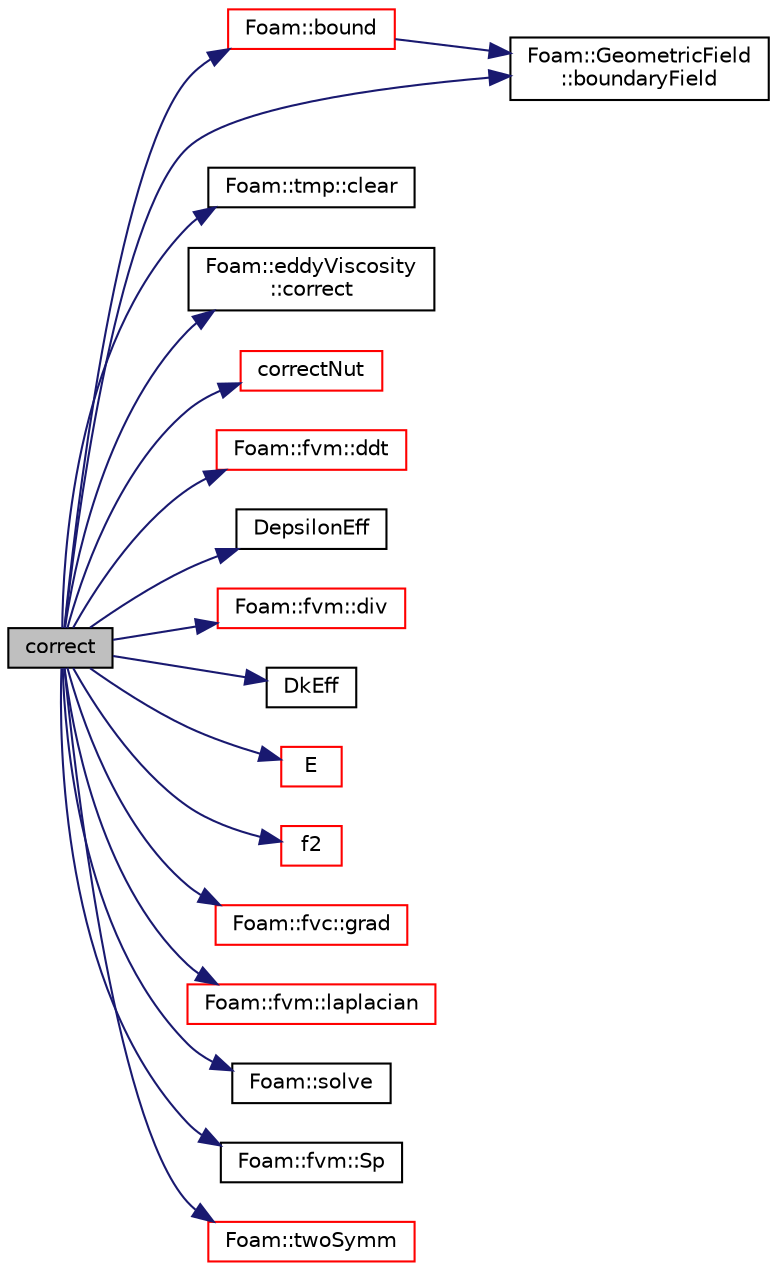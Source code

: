 digraph "correct"
{
  bgcolor="transparent";
  edge [fontname="Helvetica",fontsize="10",labelfontname="Helvetica",labelfontsize="10"];
  node [fontname="Helvetica",fontsize="10",shape=record];
  rankdir="LR";
  Node1 [label="correct",height=0.2,width=0.4,color="black", fillcolor="grey75", style="filled", fontcolor="black"];
  Node1 -> Node2 [color="midnightblue",fontsize="10",style="solid",fontname="Helvetica"];
  Node2 [label="Foam::bound",height=0.2,width=0.4,color="red",URL="$a10725.html#a334b2a2d0ce7997d360f7a018174a077",tooltip="Bound the given scalar field if it has gone unbounded. "];
  Node2 -> Node3 [color="midnightblue",fontsize="10",style="solid",fontname="Helvetica"];
  Node3 [label="Foam::GeometricField\l::boundaryField",height=0.2,width=0.4,color="black",URL="$a00921.html#a3c6c1a789b48ea0c5e8bff64f9c14f2d",tooltip="Return reference to GeometricBoundaryField. "];
  Node1 -> Node3 [color="midnightblue",fontsize="10",style="solid",fontname="Helvetica"];
  Node1 -> Node4 [color="midnightblue",fontsize="10",style="solid",fontname="Helvetica"];
  Node4 [label="Foam::tmp::clear",height=0.2,width=0.4,color="black",URL="$a02618.html#a5b0c20bea8c40bf73b3160cb1e0da350",tooltip="If object pointer points to valid object: "];
  Node1 -> Node5 [color="midnightblue",fontsize="10",style="solid",fontname="Helvetica"];
  Node5 [label="Foam::eddyViscosity\l::correct",height=0.2,width=0.4,color="black",URL="$a00611.html#aa4d8a8ca44f2b13f84ba64733f6e0252",tooltip="Solve the turbulence equations and correct the turbulence viscosity. "];
  Node1 -> Node6 [color="midnightblue",fontsize="10",style="solid",fontname="Helvetica"];
  Node6 [label="correctNut",height=0.2,width=0.4,color="red",URL="$a01311.html#aaffe89433f18f1ee4137486e19219448"];
  Node1 -> Node7 [color="midnightblue",fontsize="10",style="solid",fontname="Helvetica"];
  Node7 [label="Foam::fvm::ddt",height=0.2,width=0.4,color="red",URL="$a10760.html#a2d88eca98ab69b84af7ddb96e35f5a44"];
  Node1 -> Node8 [color="midnightblue",fontsize="10",style="solid",fontname="Helvetica"];
  Node8 [label="DepsilonEff",height=0.2,width=0.4,color="black",URL="$a01311.html#a079cdf9f2588b44fd5c527ee8ecfe640",tooltip="Return the effective diffusivity for epsilon. "];
  Node1 -> Node9 [color="midnightblue",fontsize="10",style="solid",fontname="Helvetica"];
  Node9 [label="Foam::fvm::div",height=0.2,width=0.4,color="red",URL="$a10760.html#a058dd4757c11ae656c8d576632b33d25"];
  Node1 -> Node10 [color="midnightblue",fontsize="10",style="solid",fontname="Helvetica"];
  Node10 [label="DkEff",height=0.2,width=0.4,color="black",URL="$a01311.html#a0421738e5e6436aff0032d30e2197338",tooltip="Return the effective diffusivity for k. "];
  Node1 -> Node11 [color="midnightblue",fontsize="10",style="solid",fontname="Helvetica"];
  Node11 [label="E",height=0.2,width=0.4,color="red",URL="$a01311.html#ae36fcf9ce33e72f375b4a9ca4220591c"];
  Node1 -> Node12 [color="midnightblue",fontsize="10",style="solid",fontname="Helvetica"];
  Node12 [label="f2",height=0.2,width=0.4,color="red",URL="$a01311.html#ab893244a9e9e2f9a604f5be7e54bef9b"];
  Node1 -> Node13 [color="midnightblue",fontsize="10",style="solid",fontname="Helvetica"];
  Node13 [label="Foam::fvc::grad",height=0.2,width=0.4,color="red",URL="$a10759.html#a7c00ec90ecc15ed3005255e42c52827a"];
  Node1 -> Node14 [color="midnightblue",fontsize="10",style="solid",fontname="Helvetica"];
  Node14 [label="Foam::fvm::laplacian",height=0.2,width=0.4,color="red",URL="$a10760.html#a05679b154654e47e9f1e2fbd2bc0bae0"];
  Node1 -> Node15 [color="midnightblue",fontsize="10",style="solid",fontname="Helvetica"];
  Node15 [label="Foam::solve",height=0.2,width=0.4,color="black",URL="$a10725.html#a8d0243cca6dbaab978da0126875aa319",tooltip="Solve returning the solution statistics given convergence tolerance. "];
  Node1 -> Node16 [color="midnightblue",fontsize="10",style="solid",fontname="Helvetica"];
  Node16 [label="Foam::fvm::Sp",height=0.2,width=0.4,color="black",URL="$a10760.html#a67e0938495ebeac7ad57361957720554"];
  Node1 -> Node17 [color="midnightblue",fontsize="10",style="solid",fontname="Helvetica"];
  Node17 [label="Foam::twoSymm",height=0.2,width=0.4,color="red",URL="$a10725.html#a446550beb700669a32e76d9b87d5e043"];
}
